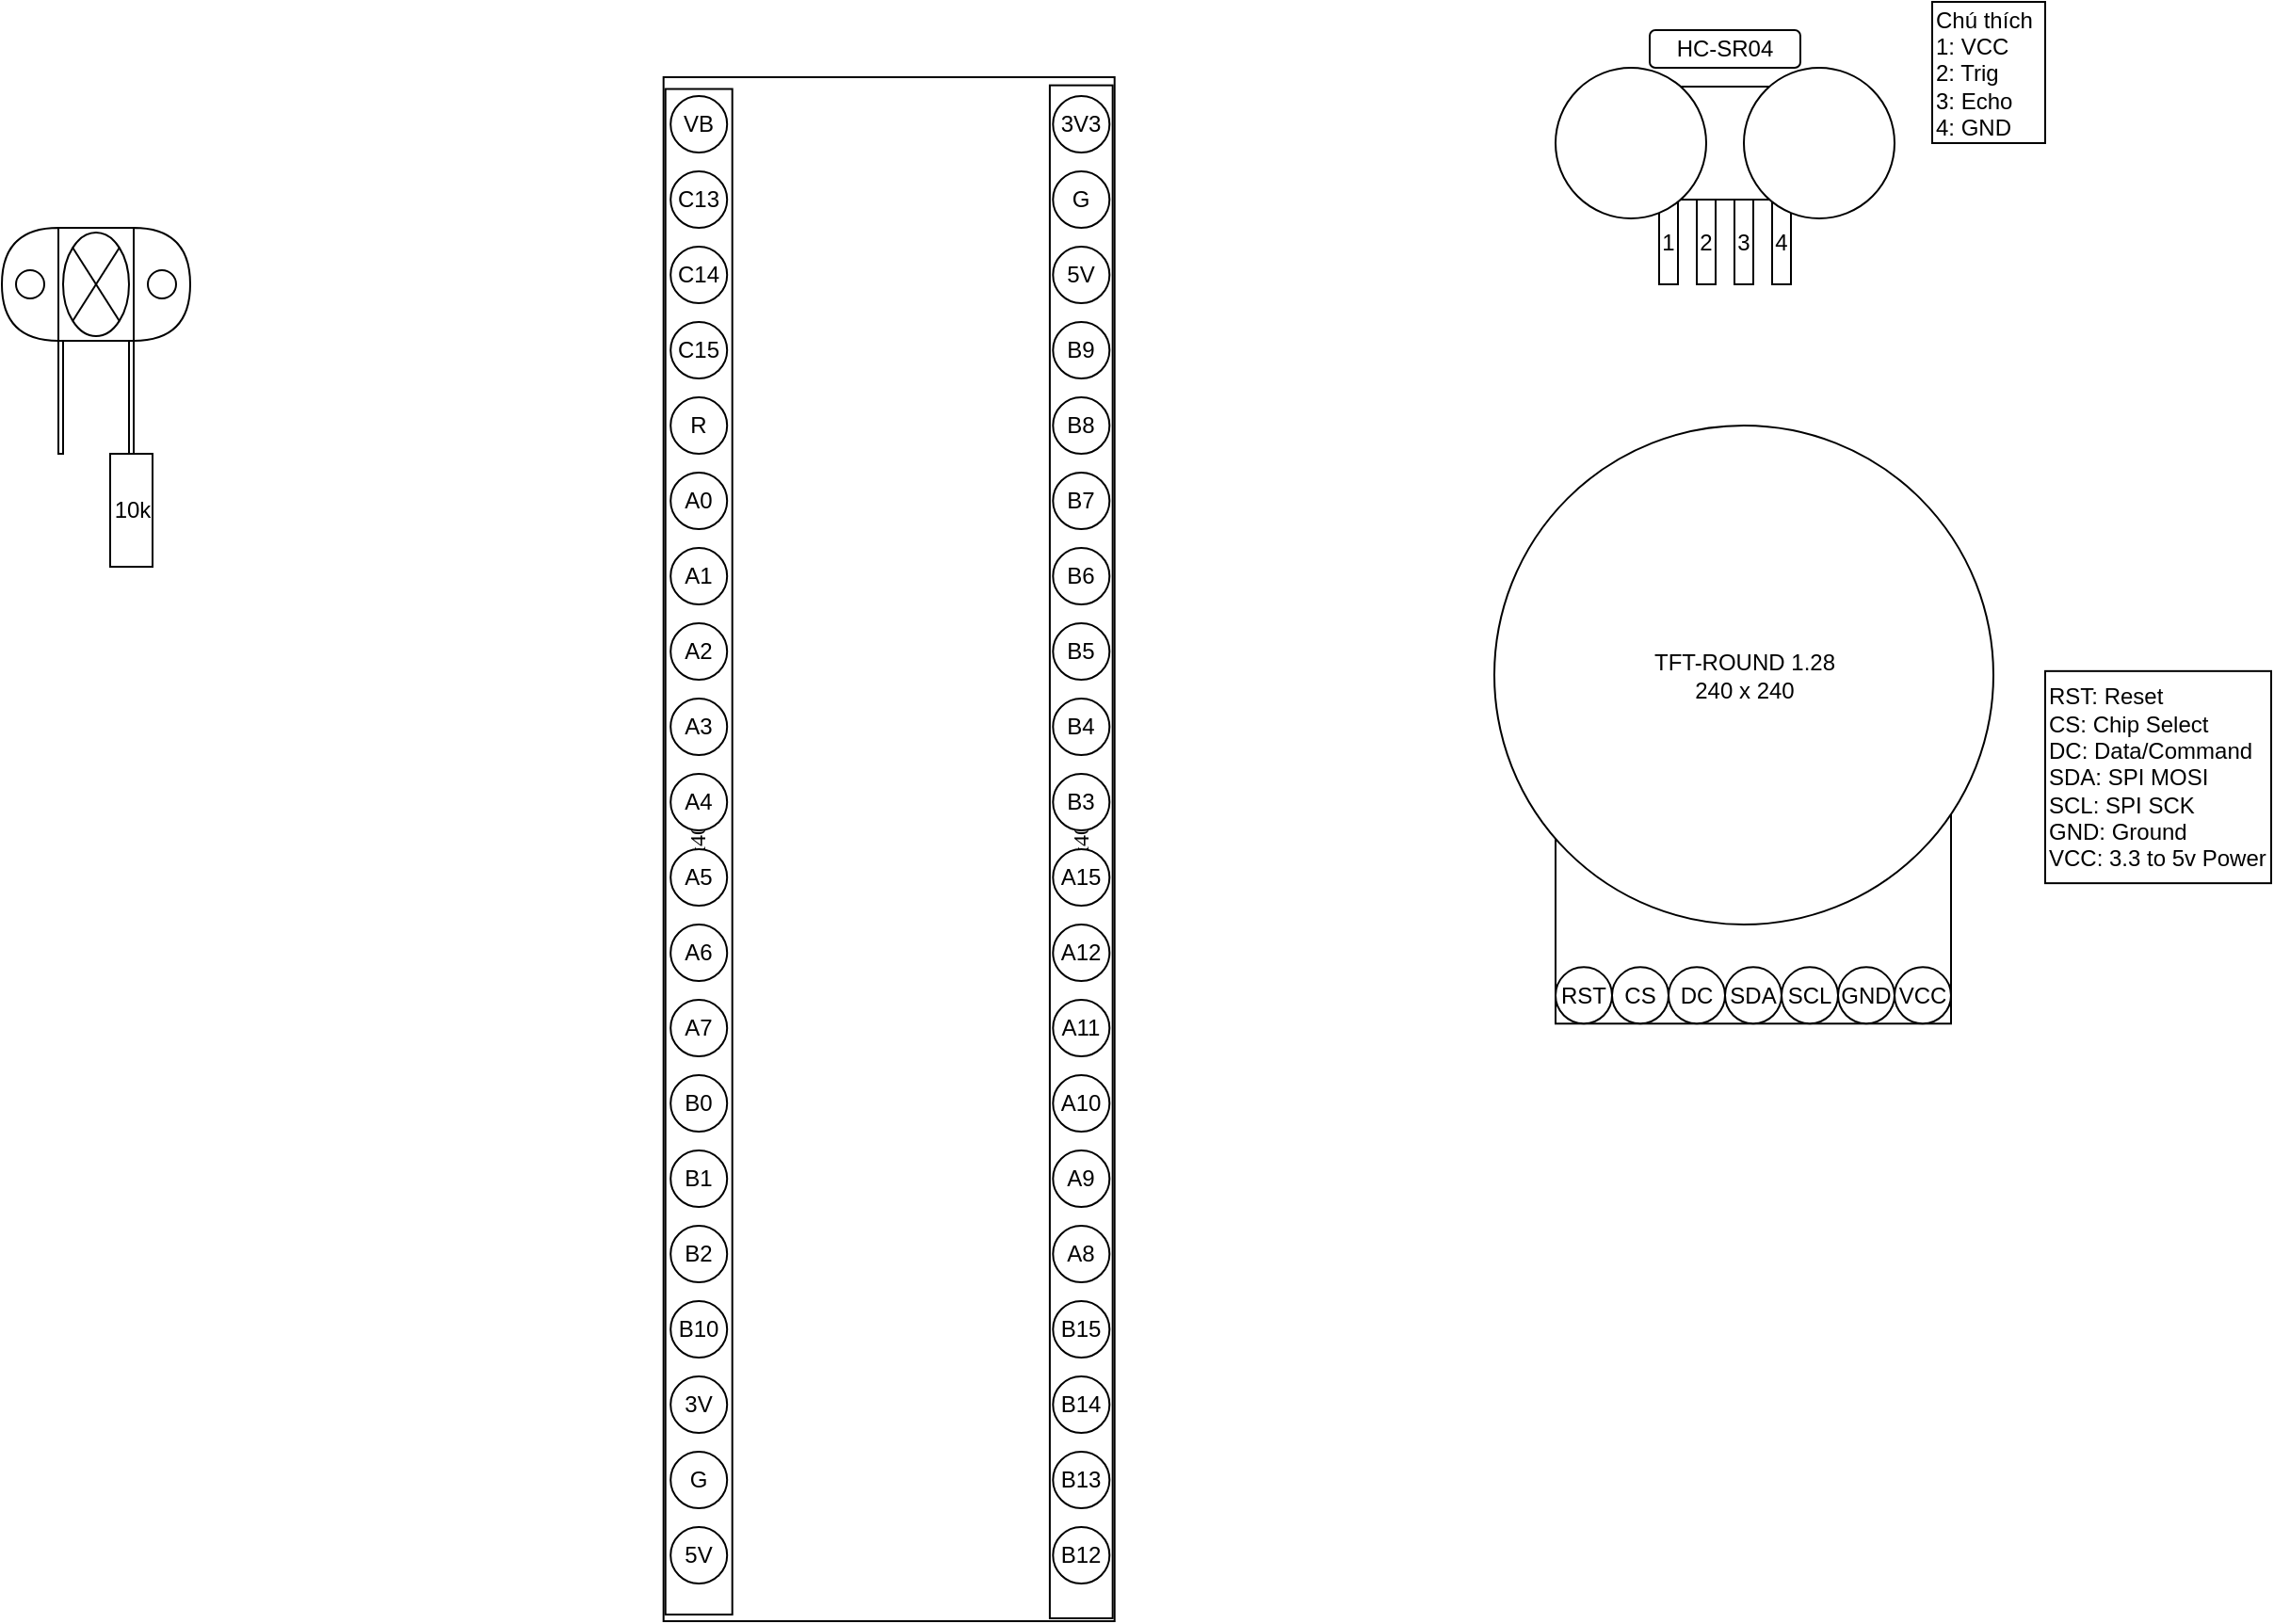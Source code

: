 <mxfile version="24.2.5" type="device">
  <diagram name="Page-1" id="099fd60b-425b-db50-ffb0-6b813814b670">
    <mxGraphModel dx="1240" dy="733" grid="1" gridSize="10" guides="1" tooltips="1" connect="1" arrows="1" fold="1" page="1" pageScale="1" pageWidth="850" pageHeight="1100" background="none" math="0" shadow="0">
      <root>
        <mxCell id="0" />
        <mxCell id="1" parent="0" />
        <mxCell id="1dd3ca9b2b35b949-1" value="" style="whiteSpace=wrap;html=1;rounded=0;shadow=0;comic=0;labelBackgroundColor=none;strokeWidth=1;fontFamily=Verdana;fontSize=12;align=center;" parent="1" vertex="1">
          <mxGeometry x="726.34" y="80" width="239.5" height="820" as="geometry" />
        </mxCell>
        <mxCell id="10ed09ecd0ef054a-2" value="80x40" style="shape=rect;dashed=0;shadow=0;html=1;whiteSpace=wrap;rotation=270;rounded=0;comic=0;labelBackgroundColor=none;strokeWidth=1;fontFamily=Verdana;fontSize=12;align=center;" parent="1" vertex="1">
          <mxGeometry x="340" y="473.61" width="810.2" height="35.5" as="geometry" />
        </mxCell>
        <mxCell id="10ed09ecd0ef054a-3" value="80x40" style="shape=rect;dashed=0;shadow=0;html=1;whiteSpace=wrap;rotation=270;rounded=0;comic=0;labelBackgroundColor=none;strokeWidth=1;fontFamily=Verdana;fontSize=12;align=center;" parent="1" vertex="1">
          <mxGeometry x="541.08" y="474.69" width="814.13" height="33.38" as="geometry" />
        </mxCell>
        <mxCell id="_gaNA8L7GJSep_8MpRXc-3" value="VB" style="ellipse;whiteSpace=wrap;html=1;aspect=fixed;" vertex="1" parent="1">
          <mxGeometry x="730.1" y="90" width="30" height="30" as="geometry" />
        </mxCell>
        <mxCell id="_gaNA8L7GJSep_8MpRXc-9" value="C13" style="ellipse;whiteSpace=wrap;html=1;aspect=fixed;" vertex="1" parent="1">
          <mxGeometry x="730.1" y="130" width="30" height="30" as="geometry" />
        </mxCell>
        <mxCell id="_gaNA8L7GJSep_8MpRXc-10" value="C14" style="ellipse;whiteSpace=wrap;html=1;aspect=fixed;" vertex="1" parent="1">
          <mxGeometry x="730.1" y="170" width="30" height="30" as="geometry" />
        </mxCell>
        <mxCell id="_gaNA8L7GJSep_8MpRXc-11" value="C15" style="ellipse;whiteSpace=wrap;html=1;aspect=fixed;" vertex="1" parent="1">
          <mxGeometry x="730.1" y="210" width="30" height="30" as="geometry" />
        </mxCell>
        <mxCell id="_gaNA8L7GJSep_8MpRXc-12" value="R" style="ellipse;whiteSpace=wrap;html=1;aspect=fixed;" vertex="1" parent="1">
          <mxGeometry x="730.1" y="250" width="30" height="30" as="geometry" />
        </mxCell>
        <mxCell id="_gaNA8L7GJSep_8MpRXc-13" value="A0" style="ellipse;whiteSpace=wrap;html=1;aspect=fixed;" vertex="1" parent="1">
          <mxGeometry x="730.1" y="290" width="30" height="30" as="geometry" />
        </mxCell>
        <mxCell id="_gaNA8L7GJSep_8MpRXc-14" value="A1" style="ellipse;whiteSpace=wrap;html=1;aspect=fixed;" vertex="1" parent="1">
          <mxGeometry x="730.1" y="330" width="30" height="30" as="geometry" />
        </mxCell>
        <mxCell id="_gaNA8L7GJSep_8MpRXc-15" value="A2" style="ellipse;whiteSpace=wrap;html=1;aspect=fixed;" vertex="1" parent="1">
          <mxGeometry x="730.1" y="370" width="30" height="30" as="geometry" />
        </mxCell>
        <mxCell id="_gaNA8L7GJSep_8MpRXc-16" value="A3" style="ellipse;whiteSpace=wrap;html=1;aspect=fixed;" vertex="1" parent="1">
          <mxGeometry x="730.1" y="410" width="30" height="30" as="geometry" />
        </mxCell>
        <mxCell id="_gaNA8L7GJSep_8MpRXc-17" value="A4" style="ellipse;whiteSpace=wrap;html=1;aspect=fixed;" vertex="1" parent="1">
          <mxGeometry x="730.1" y="450" width="30" height="30" as="geometry" />
        </mxCell>
        <mxCell id="_gaNA8L7GJSep_8MpRXc-18" value="A5" style="ellipse;whiteSpace=wrap;html=1;aspect=fixed;" vertex="1" parent="1">
          <mxGeometry x="730.1" y="490" width="30" height="30" as="geometry" />
        </mxCell>
        <mxCell id="_gaNA8L7GJSep_8MpRXc-19" value="A6" style="ellipse;whiteSpace=wrap;html=1;aspect=fixed;" vertex="1" parent="1">
          <mxGeometry x="730.1" y="530" width="30" height="30" as="geometry" />
        </mxCell>
        <mxCell id="_gaNA8L7GJSep_8MpRXc-20" value="A7" style="ellipse;whiteSpace=wrap;html=1;aspect=fixed;" vertex="1" parent="1">
          <mxGeometry x="730.1" y="570" width="30" height="30" as="geometry" />
        </mxCell>
        <mxCell id="_gaNA8L7GJSep_8MpRXc-21" value="B0" style="ellipse;whiteSpace=wrap;html=1;aspect=fixed;" vertex="1" parent="1">
          <mxGeometry x="730.1" y="610" width="30" height="30" as="geometry" />
        </mxCell>
        <mxCell id="_gaNA8L7GJSep_8MpRXc-22" value="B1" style="ellipse;whiteSpace=wrap;html=1;aspect=fixed;" vertex="1" parent="1">
          <mxGeometry x="730.1" y="650" width="30" height="30" as="geometry" />
        </mxCell>
        <mxCell id="_gaNA8L7GJSep_8MpRXc-23" value="B2" style="ellipse;whiteSpace=wrap;html=1;aspect=fixed;" vertex="1" parent="1">
          <mxGeometry x="730.1" y="690" width="30" height="30" as="geometry" />
        </mxCell>
        <mxCell id="_gaNA8L7GJSep_8MpRXc-24" value="B10" style="ellipse;whiteSpace=wrap;html=1;aspect=fixed;" vertex="1" parent="1">
          <mxGeometry x="730.1" y="730" width="30" height="30" as="geometry" />
        </mxCell>
        <mxCell id="_gaNA8L7GJSep_8MpRXc-25" value="3V" style="ellipse;whiteSpace=wrap;html=1;aspect=fixed;" vertex="1" parent="1">
          <mxGeometry x="730.1" y="770" width="30" height="30" as="geometry" />
        </mxCell>
        <mxCell id="_gaNA8L7GJSep_8MpRXc-26" value="G" style="ellipse;whiteSpace=wrap;html=1;aspect=fixed;" vertex="1" parent="1">
          <mxGeometry x="730.1" y="810" width="30" height="30" as="geometry" />
        </mxCell>
        <mxCell id="_gaNA8L7GJSep_8MpRXc-27" value="5V" style="ellipse;whiteSpace=wrap;html=1;aspect=fixed;" vertex="1" parent="1">
          <mxGeometry x="730.1" y="850" width="30" height="30" as="geometry" />
        </mxCell>
        <mxCell id="_gaNA8L7GJSep_8MpRXc-32" value="3V3" style="ellipse;whiteSpace=wrap;html=1;aspect=fixed;" vertex="1" parent="1">
          <mxGeometry x="933.15" y="90" width="30" height="30" as="geometry" />
        </mxCell>
        <mxCell id="_gaNA8L7GJSep_8MpRXc-33" value="G" style="ellipse;whiteSpace=wrap;html=1;aspect=fixed;" vertex="1" parent="1">
          <mxGeometry x="933.14" y="130" width="30" height="30" as="geometry" />
        </mxCell>
        <mxCell id="_gaNA8L7GJSep_8MpRXc-34" value="5V" style="ellipse;whiteSpace=wrap;html=1;aspect=fixed;" vertex="1" parent="1">
          <mxGeometry x="933.15" y="170" width="30" height="30" as="geometry" />
        </mxCell>
        <mxCell id="_gaNA8L7GJSep_8MpRXc-35" value="B9" style="ellipse;whiteSpace=wrap;html=1;aspect=fixed;" vertex="1" parent="1">
          <mxGeometry x="933.15" y="210" width="30" height="30" as="geometry" />
        </mxCell>
        <mxCell id="_gaNA8L7GJSep_8MpRXc-36" value="B8" style="ellipse;whiteSpace=wrap;html=1;aspect=fixed;" vertex="1" parent="1">
          <mxGeometry x="933.15" y="250" width="30" height="30" as="geometry" />
        </mxCell>
        <mxCell id="_gaNA8L7GJSep_8MpRXc-37" value="B7" style="ellipse;whiteSpace=wrap;html=1;aspect=fixed;" vertex="1" parent="1">
          <mxGeometry x="933.15" y="290" width="30" height="30" as="geometry" />
        </mxCell>
        <mxCell id="_gaNA8L7GJSep_8MpRXc-38" value="B6" style="ellipse;whiteSpace=wrap;html=1;aspect=fixed;" vertex="1" parent="1">
          <mxGeometry x="933.15" y="330" width="30" height="30" as="geometry" />
        </mxCell>
        <mxCell id="_gaNA8L7GJSep_8MpRXc-39" value="B5" style="ellipse;whiteSpace=wrap;html=1;aspect=fixed;" vertex="1" parent="1">
          <mxGeometry x="933.15" y="370" width="30" height="30" as="geometry" />
        </mxCell>
        <mxCell id="_gaNA8L7GJSep_8MpRXc-40" value="B4" style="ellipse;whiteSpace=wrap;html=1;aspect=fixed;" vertex="1" parent="1">
          <mxGeometry x="933.15" y="410" width="30" height="30" as="geometry" />
        </mxCell>
        <mxCell id="_gaNA8L7GJSep_8MpRXc-41" value="B3" style="ellipse;whiteSpace=wrap;html=1;aspect=fixed;" vertex="1" parent="1">
          <mxGeometry x="933.15" y="450" width="30" height="30" as="geometry" />
        </mxCell>
        <mxCell id="_gaNA8L7GJSep_8MpRXc-42" value="A15" style="ellipse;whiteSpace=wrap;html=1;aspect=fixed;" vertex="1" parent="1">
          <mxGeometry x="933.15" y="490" width="30" height="30" as="geometry" />
        </mxCell>
        <mxCell id="_gaNA8L7GJSep_8MpRXc-43" value="A12" style="ellipse;whiteSpace=wrap;html=1;aspect=fixed;" vertex="1" parent="1">
          <mxGeometry x="933.15" y="530" width="30" height="30" as="geometry" />
        </mxCell>
        <mxCell id="_gaNA8L7GJSep_8MpRXc-44" value="A11" style="ellipse;whiteSpace=wrap;html=1;aspect=fixed;" vertex="1" parent="1">
          <mxGeometry x="933.15" y="570" width="30" height="30" as="geometry" />
        </mxCell>
        <mxCell id="_gaNA8L7GJSep_8MpRXc-45" value="A10" style="ellipse;whiteSpace=wrap;html=1;aspect=fixed;" vertex="1" parent="1">
          <mxGeometry x="933.15" y="610" width="30" height="30" as="geometry" />
        </mxCell>
        <mxCell id="_gaNA8L7GJSep_8MpRXc-46" value="A9" style="ellipse;whiteSpace=wrap;html=1;aspect=fixed;" vertex="1" parent="1">
          <mxGeometry x="933.15" y="650" width="30" height="30" as="geometry" />
        </mxCell>
        <mxCell id="_gaNA8L7GJSep_8MpRXc-47" value="A8" style="ellipse;whiteSpace=wrap;html=1;aspect=fixed;" vertex="1" parent="1">
          <mxGeometry x="933.15" y="690" width="30" height="30" as="geometry" />
        </mxCell>
        <mxCell id="_gaNA8L7GJSep_8MpRXc-48" value="B15" style="ellipse;whiteSpace=wrap;html=1;aspect=fixed;" vertex="1" parent="1">
          <mxGeometry x="933.15" y="730" width="30" height="30" as="geometry" />
        </mxCell>
        <mxCell id="_gaNA8L7GJSep_8MpRXc-49" value="B14" style="ellipse;whiteSpace=wrap;html=1;aspect=fixed;" vertex="1" parent="1">
          <mxGeometry x="933.15" y="770" width="30" height="30" as="geometry" />
        </mxCell>
        <mxCell id="_gaNA8L7GJSep_8MpRXc-50" value="B13" style="ellipse;whiteSpace=wrap;html=1;aspect=fixed;" vertex="1" parent="1">
          <mxGeometry x="933.15" y="810" width="30" height="30" as="geometry" />
        </mxCell>
        <mxCell id="_gaNA8L7GJSep_8MpRXc-51" value="B12" style="ellipse;whiteSpace=wrap;html=1;aspect=fixed;" vertex="1" parent="1">
          <mxGeometry x="933.15" y="850" width="30" height="30" as="geometry" />
        </mxCell>
        <mxCell id="_gaNA8L7GJSep_8MpRXc-55" value="HC-SR04" style="rounded=1;whiteSpace=wrap;html=1;" vertex="1" parent="1">
          <mxGeometry x="1250" y="55" width="80" height="20" as="geometry" />
        </mxCell>
        <mxCell id="_gaNA8L7GJSep_8MpRXc-56" value="1" style="rounded=0;whiteSpace=wrap;html=1;" vertex="1" parent="1">
          <mxGeometry x="1255" y="145" width="10" height="45" as="geometry" />
        </mxCell>
        <mxCell id="_gaNA8L7GJSep_8MpRXc-62" value="2" style="rounded=0;whiteSpace=wrap;html=1;" vertex="1" parent="1">
          <mxGeometry x="1275" y="145" width="10" height="45" as="geometry" />
        </mxCell>
        <mxCell id="_gaNA8L7GJSep_8MpRXc-63" value="3" style="rounded=0;whiteSpace=wrap;html=1;" vertex="1" parent="1">
          <mxGeometry x="1295" y="145" width="10" height="45" as="geometry" />
        </mxCell>
        <mxCell id="_gaNA8L7GJSep_8MpRXc-64" value="4" style="rounded=0;whiteSpace=wrap;html=1;" vertex="1" parent="1">
          <mxGeometry x="1315" y="145" width="10" height="45" as="geometry" />
        </mxCell>
        <mxCell id="_gaNA8L7GJSep_8MpRXc-54" value="" style="rounded=0;whiteSpace=wrap;html=1;" vertex="1" parent="1">
          <mxGeometry x="1230" y="85" width="120" height="60" as="geometry" />
        </mxCell>
        <mxCell id="_gaNA8L7GJSep_8MpRXc-53" value="" style="ellipse;whiteSpace=wrap;html=1;aspect=fixed;" vertex="1" parent="1">
          <mxGeometry x="1300" y="75" width="80" height="80" as="geometry" />
        </mxCell>
        <mxCell id="_gaNA8L7GJSep_8MpRXc-52" value="" style="ellipse;whiteSpace=wrap;html=1;aspect=fixed;" vertex="1" parent="1">
          <mxGeometry x="1200" y="75" width="80" height="80" as="geometry" />
        </mxCell>
        <mxCell id="_gaNA8L7GJSep_8MpRXc-66" value="&lt;div style=&quot;text-align: justify;&quot;&gt;&lt;span style=&quot;background-color: initial;&quot;&gt;Chú thích&lt;/span&gt;&lt;/div&gt;&lt;div style=&quot;text-align: justify;&quot;&gt;1: VCC&lt;/div&gt;&lt;div style=&quot;text-align: justify;&quot;&gt;2: Trig&lt;/div&gt;&lt;div style=&quot;text-align: justify;&quot;&gt;3: Echo&lt;/div&gt;&lt;div style=&quot;text-align: justify;&quot;&gt;4: GND&lt;/div&gt;" style="rounded=0;whiteSpace=wrap;html=1;align=left;" vertex="1" parent="1">
          <mxGeometry x="1400" y="40" width="60" height="75" as="geometry" />
        </mxCell>
        <mxCell id="_gaNA8L7GJSep_8MpRXc-68" value="" style="rounded=0;whiteSpace=wrap;html=1;" vertex="1" parent="1">
          <mxGeometry x="1200" y="420" width="210" height="162.65" as="geometry" />
        </mxCell>
        <mxCell id="_gaNA8L7GJSep_8MpRXc-67" value="TFT-ROUND 1.28&lt;div&gt;240 x 240&lt;/div&gt;" style="ellipse;whiteSpace=wrap;html=1;aspect=fixed;" vertex="1" parent="1">
          <mxGeometry x="1167.5" y="265" width="265" height="265" as="geometry" />
        </mxCell>
        <mxCell id="_gaNA8L7GJSep_8MpRXc-71" value="RST" style="ellipse;whiteSpace=wrap;html=1;aspect=fixed;" vertex="1" parent="1">
          <mxGeometry x="1200" y="552.65" width="30" height="30" as="geometry" />
        </mxCell>
        <mxCell id="_gaNA8L7GJSep_8MpRXc-80" value="CS" style="ellipse;whiteSpace=wrap;html=1;aspect=fixed;" vertex="1" parent="1">
          <mxGeometry x="1230" y="552.65" width="30" height="30" as="geometry" />
        </mxCell>
        <mxCell id="_gaNA8L7GJSep_8MpRXc-81" value="DC" style="ellipse;whiteSpace=wrap;html=1;aspect=fixed;" vertex="1" parent="1">
          <mxGeometry x="1260" y="552.65" width="30" height="30" as="geometry" />
        </mxCell>
        <mxCell id="_gaNA8L7GJSep_8MpRXc-82" value="SDA" style="ellipse;whiteSpace=wrap;html=1;aspect=fixed;" vertex="1" parent="1">
          <mxGeometry x="1290" y="552.65" width="30" height="30" as="geometry" />
        </mxCell>
        <mxCell id="_gaNA8L7GJSep_8MpRXc-83" value="SCL" style="ellipse;whiteSpace=wrap;html=1;aspect=fixed;" vertex="1" parent="1">
          <mxGeometry x="1320" y="552.65" width="30" height="30" as="geometry" />
        </mxCell>
        <mxCell id="_gaNA8L7GJSep_8MpRXc-84" value="GND" style="ellipse;whiteSpace=wrap;html=1;aspect=fixed;" vertex="1" parent="1">
          <mxGeometry x="1350" y="552.65" width="30" height="30" as="geometry" />
        </mxCell>
        <mxCell id="_gaNA8L7GJSep_8MpRXc-85" value="VCC" style="ellipse;whiteSpace=wrap;html=1;aspect=fixed;" vertex="1" parent="1">
          <mxGeometry x="1380" y="552.65" width="30" height="30" as="geometry" />
        </mxCell>
        <mxCell id="_gaNA8L7GJSep_8MpRXc-86" value="RST: Reset&lt;div&gt;CS: Chip Select&lt;/div&gt;&lt;div&gt;DC: Data/Command&lt;/div&gt;&lt;div&gt;SDA: SPI MOSI&lt;/div&gt;&lt;div&gt;SCL: SPI SCK&lt;/div&gt;&lt;div&gt;GND: Ground&lt;/div&gt;&lt;div&gt;VCC: 3.3 to 5v Power&lt;/div&gt;" style="rounded=0;whiteSpace=wrap;html=1;align=left;" vertex="1" parent="1">
          <mxGeometry x="1460" y="395.42" width="120" height="112.65" as="geometry" />
        </mxCell>
        <mxCell id="_gaNA8L7GJSep_8MpRXc-90" value="" style="rounded=0;whiteSpace=wrap;html=1;" vertex="1" parent="1">
          <mxGeometry x="405" y="160" width="40" height="60" as="geometry" />
        </mxCell>
        <mxCell id="_gaNA8L7GJSep_8MpRXc-91" value="" style="shape=or;whiteSpace=wrap;html=1;" vertex="1" parent="1">
          <mxGeometry x="445" y="160" width="30" height="60" as="geometry" />
        </mxCell>
        <mxCell id="_gaNA8L7GJSep_8MpRXc-92" value="" style="shape=or;whiteSpace=wrap;html=1;direction=west;" vertex="1" parent="1">
          <mxGeometry x="375" y="160" width="30" height="60" as="geometry" />
        </mxCell>
        <mxCell id="_gaNA8L7GJSep_8MpRXc-94" value="" style="ellipse;whiteSpace=wrap;html=1;aspect=fixed;" vertex="1" parent="1">
          <mxGeometry x="382.5" y="182.5" width="15" height="15" as="geometry" />
        </mxCell>
        <mxCell id="_gaNA8L7GJSep_8MpRXc-95" value="" style="ellipse;whiteSpace=wrap;html=1;aspect=fixed;" vertex="1" parent="1">
          <mxGeometry x="452.5" y="182.5" width="15" height="15" as="geometry" />
        </mxCell>
        <mxCell id="_gaNA8L7GJSep_8MpRXc-100" value="" style="shape=sumEllipse;perimeter=ellipsePerimeter;whiteSpace=wrap;html=1;backgroundOutline=1;" vertex="1" parent="1">
          <mxGeometry x="407.5" y="162.5" width="35" height="55" as="geometry" />
        </mxCell>
        <mxCell id="_gaNA8L7GJSep_8MpRXc-101" value="" style="rounded=0;whiteSpace=wrap;html=1;" vertex="1" parent="1">
          <mxGeometry x="405" y="220" width="2.5" height="60" as="geometry" />
        </mxCell>
        <mxCell id="_gaNA8L7GJSep_8MpRXc-102" value="" style="rounded=0;whiteSpace=wrap;html=1;" vertex="1" parent="1">
          <mxGeometry x="442.5" y="220" width="2.5" height="60" as="geometry" />
        </mxCell>
        <mxCell id="_gaNA8L7GJSep_8MpRXc-103" value="10k" style="rounded=0;whiteSpace=wrap;html=1;direction=south;" vertex="1" parent="1">
          <mxGeometry x="432.5" y="280" width="22.5" height="60" as="geometry" />
        </mxCell>
      </root>
    </mxGraphModel>
  </diagram>
</mxfile>
